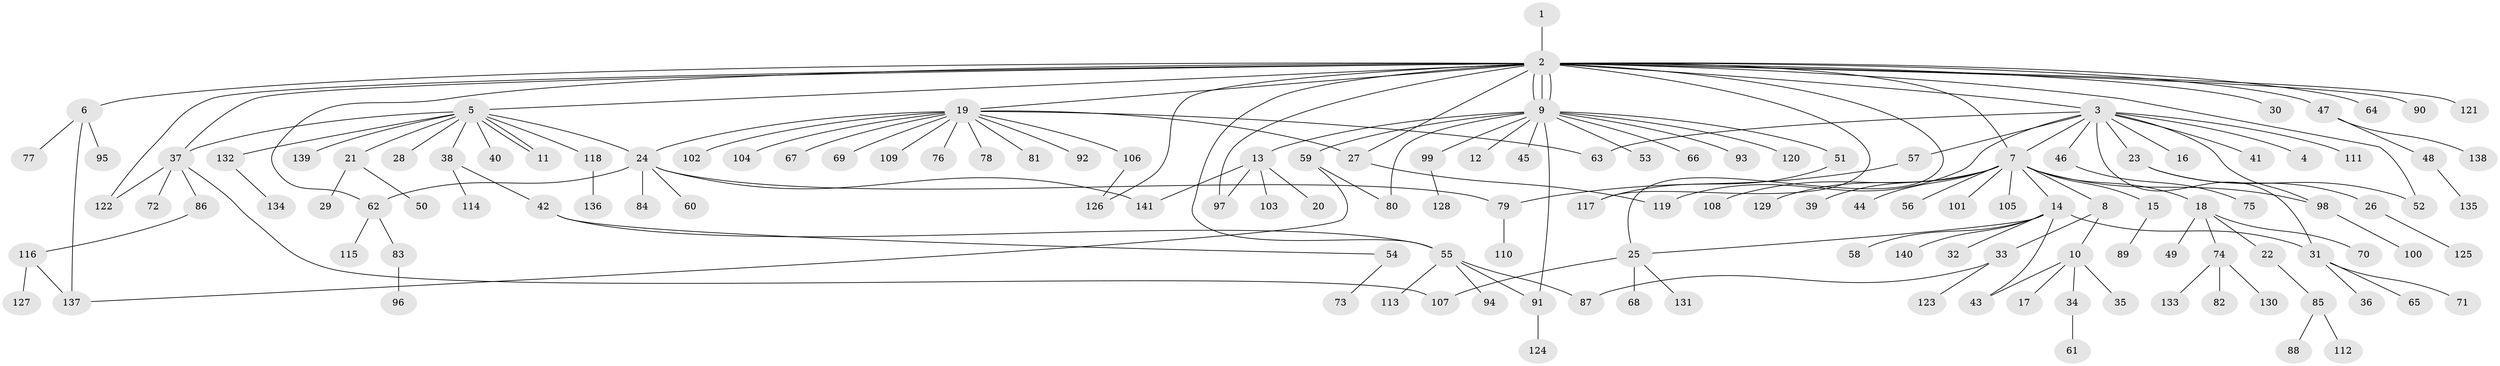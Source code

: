 // Generated by graph-tools (version 1.1) at 2025/46/03/09/25 04:46:55]
// undirected, 141 vertices, 168 edges
graph export_dot {
graph [start="1"]
  node [color=gray90,style=filled];
  1;
  2;
  3;
  4;
  5;
  6;
  7;
  8;
  9;
  10;
  11;
  12;
  13;
  14;
  15;
  16;
  17;
  18;
  19;
  20;
  21;
  22;
  23;
  24;
  25;
  26;
  27;
  28;
  29;
  30;
  31;
  32;
  33;
  34;
  35;
  36;
  37;
  38;
  39;
  40;
  41;
  42;
  43;
  44;
  45;
  46;
  47;
  48;
  49;
  50;
  51;
  52;
  53;
  54;
  55;
  56;
  57;
  58;
  59;
  60;
  61;
  62;
  63;
  64;
  65;
  66;
  67;
  68;
  69;
  70;
  71;
  72;
  73;
  74;
  75;
  76;
  77;
  78;
  79;
  80;
  81;
  82;
  83;
  84;
  85;
  86;
  87;
  88;
  89;
  90;
  91;
  92;
  93;
  94;
  95;
  96;
  97;
  98;
  99;
  100;
  101;
  102;
  103;
  104;
  105;
  106;
  107;
  108;
  109;
  110;
  111;
  112;
  113;
  114;
  115;
  116;
  117;
  118;
  119;
  120;
  121;
  122;
  123;
  124;
  125;
  126;
  127;
  128;
  129;
  130;
  131;
  132;
  133;
  134;
  135;
  136;
  137;
  138;
  139;
  140;
  141;
  1 -- 2;
  2 -- 3;
  2 -- 5;
  2 -- 6;
  2 -- 7;
  2 -- 9;
  2 -- 9;
  2 -- 9;
  2 -- 19;
  2 -- 25;
  2 -- 27;
  2 -- 30;
  2 -- 37;
  2 -- 47;
  2 -- 52;
  2 -- 55;
  2 -- 62;
  2 -- 64;
  2 -- 90;
  2 -- 97;
  2 -- 117;
  2 -- 121;
  2 -- 122;
  2 -- 126;
  3 -- 4;
  3 -- 7;
  3 -- 16;
  3 -- 23;
  3 -- 31;
  3 -- 41;
  3 -- 46;
  3 -- 57;
  3 -- 63;
  3 -- 98;
  3 -- 111;
  3 -- 119;
  5 -- 11;
  5 -- 11;
  5 -- 21;
  5 -- 24;
  5 -- 28;
  5 -- 37;
  5 -- 38;
  5 -- 40;
  5 -- 118;
  5 -- 132;
  5 -- 139;
  6 -- 77;
  6 -- 95;
  6 -- 137;
  7 -- 8;
  7 -- 14;
  7 -- 15;
  7 -- 18;
  7 -- 39;
  7 -- 44;
  7 -- 56;
  7 -- 98;
  7 -- 101;
  7 -- 105;
  7 -- 108;
  7 -- 129;
  8 -- 10;
  8 -- 33;
  9 -- 12;
  9 -- 13;
  9 -- 45;
  9 -- 51;
  9 -- 53;
  9 -- 59;
  9 -- 66;
  9 -- 80;
  9 -- 91;
  9 -- 93;
  9 -- 99;
  9 -- 120;
  10 -- 17;
  10 -- 34;
  10 -- 35;
  10 -- 43;
  13 -- 20;
  13 -- 97;
  13 -- 103;
  13 -- 141;
  14 -- 25;
  14 -- 31;
  14 -- 32;
  14 -- 43;
  14 -- 58;
  14 -- 140;
  15 -- 89;
  18 -- 22;
  18 -- 49;
  18 -- 70;
  18 -- 74;
  19 -- 24;
  19 -- 27;
  19 -- 63;
  19 -- 67;
  19 -- 69;
  19 -- 76;
  19 -- 78;
  19 -- 81;
  19 -- 92;
  19 -- 102;
  19 -- 104;
  19 -- 106;
  19 -- 109;
  21 -- 29;
  21 -- 50;
  22 -- 85;
  23 -- 26;
  23 -- 52;
  24 -- 60;
  24 -- 62;
  24 -- 79;
  24 -- 84;
  24 -- 141;
  25 -- 68;
  25 -- 107;
  25 -- 131;
  26 -- 125;
  27 -- 119;
  31 -- 36;
  31 -- 65;
  31 -- 71;
  33 -- 87;
  33 -- 123;
  34 -- 61;
  37 -- 72;
  37 -- 86;
  37 -- 107;
  37 -- 122;
  38 -- 42;
  38 -- 114;
  42 -- 54;
  42 -- 55;
  46 -- 75;
  47 -- 48;
  47 -- 138;
  48 -- 135;
  51 -- 117;
  54 -- 73;
  55 -- 87;
  55 -- 91;
  55 -- 94;
  55 -- 113;
  57 -- 79;
  59 -- 80;
  59 -- 137;
  62 -- 83;
  62 -- 115;
  74 -- 82;
  74 -- 130;
  74 -- 133;
  79 -- 110;
  83 -- 96;
  85 -- 88;
  85 -- 112;
  86 -- 116;
  91 -- 124;
  98 -- 100;
  99 -- 128;
  106 -- 126;
  116 -- 127;
  116 -- 137;
  118 -- 136;
  132 -- 134;
}
